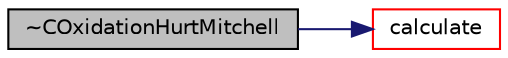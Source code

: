 digraph "~COxidationHurtMitchell"
{
  bgcolor="transparent";
  edge [fontname="Helvetica",fontsize="10",labelfontname="Helvetica",labelfontsize="10"];
  node [fontname="Helvetica",fontsize="10",shape=record];
  rankdir="LR";
  Node1 [label="~COxidationHurtMitchell",height=0.2,width=0.4,color="black", fillcolor="grey75", style="filled", fontcolor="black"];
  Node1 -> Node2 [color="midnightblue",fontsize="10",style="solid",fontname="Helvetica"];
  Node2 [label="calculate",height=0.2,width=0.4,color="red",URL="$a00424.html#ac3abbf197ea5002110eb4bc9cc7cee7f",tooltip="Update surface reactions. "];
}
